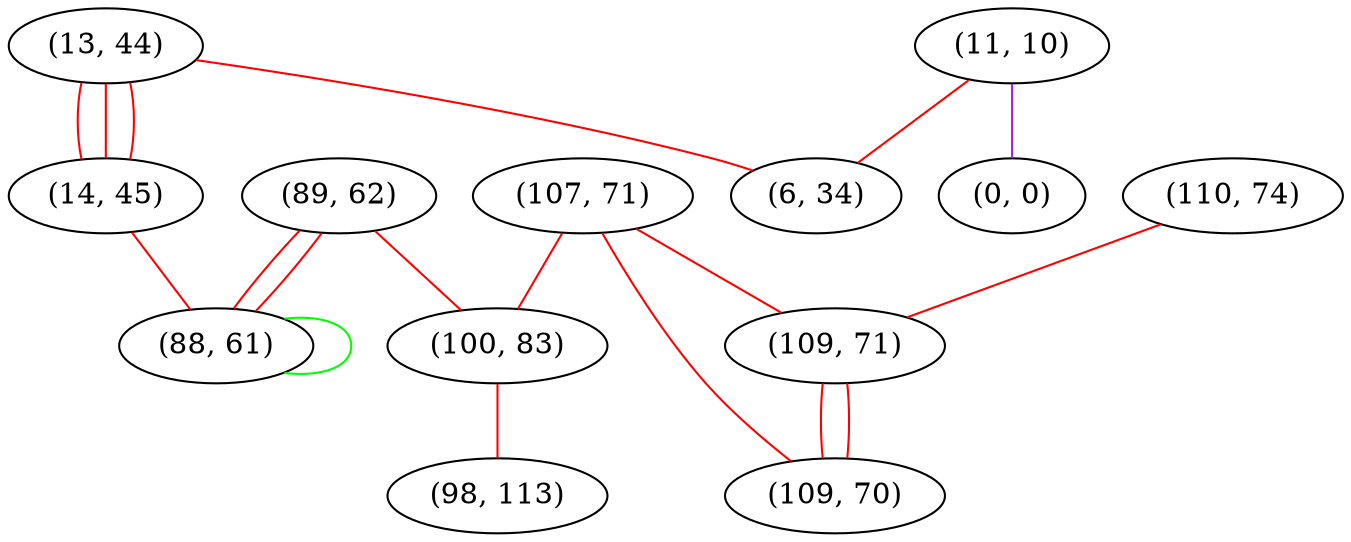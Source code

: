 graph "" {
"(107, 71)";
"(11, 10)";
"(110, 74)";
"(89, 62)";
"(100, 83)";
"(0, 0)";
"(13, 44)";
"(14, 45)";
"(109, 71)";
"(109, 70)";
"(6, 34)";
"(88, 61)";
"(98, 113)";
"(107, 71)" -- "(109, 70)"  [color=red, key=0, weight=1];
"(107, 71)" -- "(109, 71)"  [color=red, key=0, weight=1];
"(107, 71)" -- "(100, 83)"  [color=red, key=0, weight=1];
"(11, 10)" -- "(6, 34)"  [color=red, key=0, weight=1];
"(11, 10)" -- "(0, 0)"  [color=purple, key=0, weight=4];
"(110, 74)" -- "(109, 71)"  [color=red, key=0, weight=1];
"(89, 62)" -- "(88, 61)"  [color=red, key=0, weight=1];
"(89, 62)" -- "(88, 61)"  [color=red, key=1, weight=1];
"(89, 62)" -- "(100, 83)"  [color=red, key=0, weight=1];
"(100, 83)" -- "(98, 113)"  [color=red, key=0, weight=1];
"(13, 44)" -- "(6, 34)"  [color=red, key=0, weight=1];
"(13, 44)" -- "(14, 45)"  [color=red, key=0, weight=1];
"(13, 44)" -- "(14, 45)"  [color=red, key=1, weight=1];
"(13, 44)" -- "(14, 45)"  [color=red, key=2, weight=1];
"(14, 45)" -- "(88, 61)"  [color=red, key=0, weight=1];
"(109, 71)" -- "(109, 70)"  [color=red, key=0, weight=1];
"(109, 71)" -- "(109, 70)"  [color=red, key=1, weight=1];
"(88, 61)" -- "(88, 61)"  [color=green, key=0, weight=2];
}
